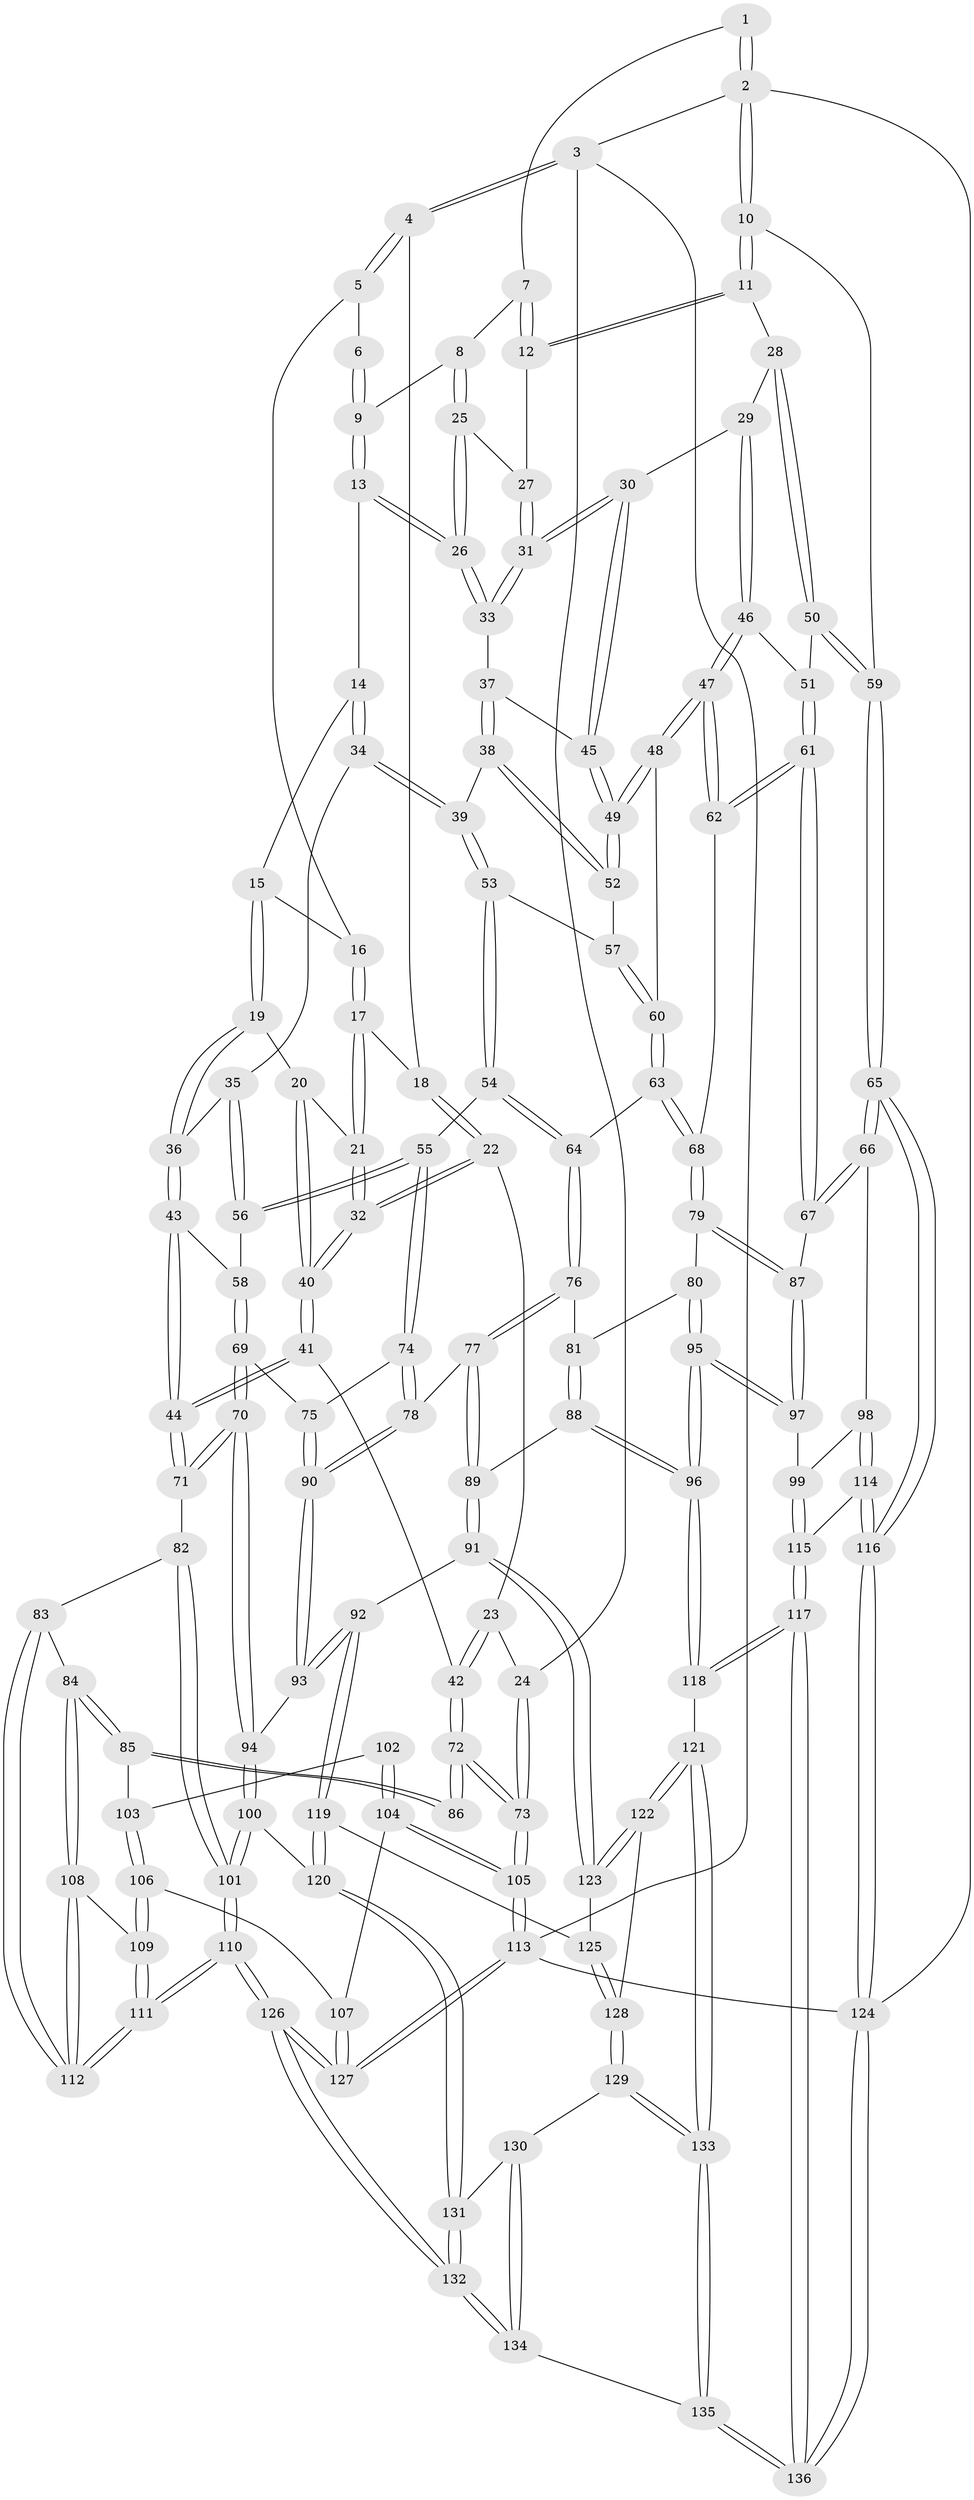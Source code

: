 // Generated by graph-tools (version 1.1) at 2025/03/03/09/25 03:03:27]
// undirected, 136 vertices, 337 edges
graph export_dot {
graph [start="1"]
  node [color=gray90,style=filled];
  1 [pos="+0.8515169453548694+0"];
  2 [pos="+1+0"];
  3 [pos="+0+0"];
  4 [pos="+0+0"];
  5 [pos="+0.38724711076395457+0"];
  6 [pos="+0.638482826252343+0"];
  7 [pos="+0.8507262493344793+0"];
  8 [pos="+0.7656947574247214+0.09738955930598729"];
  9 [pos="+0.6324052462323693+0"];
  10 [pos="+1+0.16019524476093397"];
  11 [pos="+1+0.16519872780888256"];
  12 [pos="+0.9317067216975782+0.10039728440701481"];
  13 [pos="+0.581366325063757+0.10951304705619988"];
  14 [pos="+0.5425135583053898+0.13433034897561116"];
  15 [pos="+0.4315422401538578+0.04909610935051323"];
  16 [pos="+0.3993769360953319+0"];
  17 [pos="+0.23301448955274498+0.11872908607107252"];
  18 [pos="+0.18766228096217463+0.07579234090821231"];
  19 [pos="+0.32211396348899685+0.18986608250225057"];
  20 [pos="+0.3118125641382907+0.18629816098094062"];
  21 [pos="+0.2471371203216036+0.1530118032138465"];
  22 [pos="+0.06280076479434539+0.18718451048746368"];
  23 [pos="+0.04254122640352628+0.1861642466167022"];
  24 [pos="+0+0.013369131640411059"];
  25 [pos="+0.767871980117278+0.1308665246907153"];
  26 [pos="+0.7588225138192529+0.1468935061994626"];
  27 [pos="+0.9257012525993416+0.10402353816623103"];
  28 [pos="+0.9694119744138577+0.25659745736218503"];
  29 [pos="+0.8866090624345265+0.26494863001870245"];
  30 [pos="+0.8837964203380533+0.26159910862847724"];
  31 [pos="+0.8779013224368096+0.25330353468094347"];
  32 [pos="+0.16086863698741588+0.23316882085339918"];
  33 [pos="+0.7611583605443321+0.18645771929657748"];
  34 [pos="+0.5303642909892241+0.25911695362852744"];
  35 [pos="+0.45998572888266404+0.2798560298983737"];
  36 [pos="+0.3817869301630246+0.2829506072712187"];
  37 [pos="+0.728845150823399+0.23662364166147812"];
  38 [pos="+0.546724956566884+0.26254229051488503"];
  39 [pos="+0.5346964626781693+0.2624685849505464"];
  40 [pos="+0.175076245351976+0.3442343664651393"];
  41 [pos="+0.17485791043050466+0.40208613140336485"];
  42 [pos="+0.08940840121989531+0.4107438582689793"];
  43 [pos="+0.3166658962872194+0.3736971516392445"];
  44 [pos="+0.21266975569006805+0.4206663107133977"];
  45 [pos="+0.7409032811722288+0.3165064597691511"];
  46 [pos="+0.8681365083066321+0.3554603831386812"];
  47 [pos="+0.788660078692802+0.3990414968594573"];
  48 [pos="+0.7783055916295375+0.3931866902261017"];
  49 [pos="+0.7425545151804305+0.3453534842981657"];
  50 [pos="+0.9638866860250541+0.38944392202300754"];
  51 [pos="+0.9145657012285101+0.3799609708777516"];
  52 [pos="+0.7107470622472918+0.34779758028833346"];
  53 [pos="+0.5701536862987894+0.3622684322686203"];
  54 [pos="+0.5580643712293369+0.4388985198629339"];
  55 [pos="+0.4955782734007756+0.4747663029562941"];
  56 [pos="+0.4631096699354501+0.449367898966674"];
  57 [pos="+0.6403652932832574+0.37833409349033437"];
  58 [pos="+0.3891784063873729+0.43809946588773563"];
  59 [pos="+1+0.5216014497188339"];
  60 [pos="+0.6743662193299373+0.4425932554224239"];
  61 [pos="+0.8860466916327389+0.5398367923071783"];
  62 [pos="+0.7976069720780001+0.4452732282589388"];
  63 [pos="+0.6520315422020487+0.4768490867270455"];
  64 [pos="+0.6223928001749133+0.48644842159570395"];
  65 [pos="+1+0.5363971874847958"];
  66 [pos="+0.9463865531176224+0.5756372186921029"];
  67 [pos="+0.8987530662066253+0.5594740676874769"];
  68 [pos="+0.7269629212323199+0.5239138692374752"];
  69 [pos="+0.3816935567487343+0.5653675743544244"];
  70 [pos="+0.32645422872358915+0.5905449665428575"];
  71 [pos="+0.24796190846941468+0.5552500474709455"];
  72 [pos="+0+0.47539509050794915"];
  73 [pos="+0+0.4798351824192611"];
  74 [pos="+0.48195515639359754+0.5446009641816132"];
  75 [pos="+0.4296748595664069+0.5638090114858685"];
  76 [pos="+0.6131653933820014+0.5481804601827158"];
  77 [pos="+0.5257280373703251+0.5780047406255097"];
  78 [pos="+0.5140911751962604+0.5716149329868166"];
  79 [pos="+0.7273379509525567+0.5534838652225506"];
  80 [pos="+0.7139256540517254+0.5842509006564217"];
  81 [pos="+0.6224806196509576+0.5589781135165094"];
  82 [pos="+0.2207825854532884+0.5847432382972994"];
  83 [pos="+0.2020162849534409+0.5996047235163852"];
  84 [pos="+0.16242340214526854+0.6187528738194008"];
  85 [pos="+0.1447495650097891+0.6176930817926113"];
  86 [pos="+0.0460410197570965+0.5703423255881505"];
  87 [pos="+0.8892919657484614+0.5639709273668649"];
  88 [pos="+0.6190182121009781+0.6999398226137101"];
  89 [pos="+0.5708745338574862+0.6981668800904189"];
  90 [pos="+0.45747370756259065+0.6798057415195494"];
  91 [pos="+0.5329211825895982+0.7204331185642161"];
  92 [pos="+0.4920441538204048+0.7214182017741172"];
  93 [pos="+0.45682744339838843+0.7021063794346605"];
  94 [pos="+0.3566998521362702+0.7031712075353118"];
  95 [pos="+0.7324564037518875+0.6810322713035519"];
  96 [pos="+0.692568508719342+0.7266212543993954"];
  97 [pos="+0.7423099039288349+0.6787882895825278"];
  98 [pos="+0.8974078136867985+0.7096587365951"];
  99 [pos="+0.847253866181813+0.7137016184622109"];
  100 [pos="+0.30336139350004154+0.8011801818580304"];
  101 [pos="+0.2872146558259149+0.8078699036080538"];
  102 [pos="+0.06889933701736199+0.6674956980024843"];
  103 [pos="+0.09568979229692053+0.663212903651837"];
  104 [pos="+0+0.7326595085488201"];
  105 [pos="+0+0.7443015348676999"];
  106 [pos="+0.10330731338226241+0.7491342060480988"];
  107 [pos="+0.09032130104559448+0.751514242515986"];
  108 [pos="+0.1616558006475085+0.6248168845101348"];
  109 [pos="+0.13798308475753623+0.7513241786695785"];
  110 [pos="+0.24614400082523719+0.83144893848382"];
  111 [pos="+0.2308151102280551+0.815421852664447"];
  112 [pos="+0.2279398801332666+0.798796271415748"];
  113 [pos="+0+1"];
  114 [pos="+0.960225334619455+0.847002680706033"];
  115 [pos="+0.8019950514049449+0.879473409003519"];
  116 [pos="+1+0.9530932306357656"];
  117 [pos="+0.7604960498831685+0.8943989983237182"];
  118 [pos="+0.7164932687124059+0.8577094265028178"];
  119 [pos="+0.45279612616570347+0.8017801712569185"];
  120 [pos="+0.41287099155270746+0.847711897514312"];
  121 [pos="+0.701387873528403+0.8614837383776858"];
  122 [pos="+0.5727163358713971+0.8492310057416879"];
  123 [pos="+0.5373936869251992+0.7644377102226572"];
  124 [pos="+1+1"];
  125 [pos="+0.5076383073432854+0.8170726852169989"];
  126 [pos="+0.06839713797319563+1"];
  127 [pos="+0.02109806170700694+1"];
  128 [pos="+0.5198887859724942+0.8777878787777942"];
  129 [pos="+0.514778999196637+0.8829055431344774"];
  130 [pos="+0.465881991096512+0.9000881565234655"];
  131 [pos="+0.4220705381204005+0.8611996220630362"];
  132 [pos="+0.13032044951887675+1"];
  133 [pos="+0.5825392089083059+0.9563811296521424"];
  134 [pos="+0.4478071663127916+1"];
  135 [pos="+0.49548572572001076+1"];
  136 [pos="+0.7720341539064755+1"];
  1 -- 2;
  1 -- 2;
  1 -- 7;
  2 -- 3;
  2 -- 10;
  2 -- 10;
  2 -- 124;
  3 -- 4;
  3 -- 4;
  3 -- 24;
  3 -- 113;
  4 -- 5;
  4 -- 5;
  4 -- 18;
  5 -- 6;
  5 -- 16;
  6 -- 9;
  6 -- 9;
  7 -- 8;
  7 -- 12;
  7 -- 12;
  8 -- 9;
  8 -- 25;
  8 -- 25;
  9 -- 13;
  9 -- 13;
  10 -- 11;
  10 -- 11;
  10 -- 59;
  11 -- 12;
  11 -- 12;
  11 -- 28;
  12 -- 27;
  13 -- 14;
  13 -- 26;
  13 -- 26;
  14 -- 15;
  14 -- 34;
  14 -- 34;
  15 -- 16;
  15 -- 19;
  15 -- 19;
  16 -- 17;
  16 -- 17;
  17 -- 18;
  17 -- 21;
  17 -- 21;
  18 -- 22;
  18 -- 22;
  19 -- 20;
  19 -- 36;
  19 -- 36;
  20 -- 21;
  20 -- 40;
  20 -- 40;
  21 -- 32;
  21 -- 32;
  22 -- 23;
  22 -- 32;
  22 -- 32;
  23 -- 24;
  23 -- 42;
  23 -- 42;
  24 -- 73;
  24 -- 73;
  25 -- 26;
  25 -- 26;
  25 -- 27;
  26 -- 33;
  26 -- 33;
  27 -- 31;
  27 -- 31;
  28 -- 29;
  28 -- 50;
  28 -- 50;
  29 -- 30;
  29 -- 46;
  29 -- 46;
  30 -- 31;
  30 -- 31;
  30 -- 45;
  30 -- 45;
  31 -- 33;
  31 -- 33;
  32 -- 40;
  32 -- 40;
  33 -- 37;
  34 -- 35;
  34 -- 39;
  34 -- 39;
  35 -- 36;
  35 -- 56;
  35 -- 56;
  36 -- 43;
  36 -- 43;
  37 -- 38;
  37 -- 38;
  37 -- 45;
  38 -- 39;
  38 -- 52;
  38 -- 52;
  39 -- 53;
  39 -- 53;
  40 -- 41;
  40 -- 41;
  41 -- 42;
  41 -- 44;
  41 -- 44;
  42 -- 72;
  42 -- 72;
  43 -- 44;
  43 -- 44;
  43 -- 58;
  44 -- 71;
  44 -- 71;
  45 -- 49;
  45 -- 49;
  46 -- 47;
  46 -- 47;
  46 -- 51;
  47 -- 48;
  47 -- 48;
  47 -- 62;
  47 -- 62;
  48 -- 49;
  48 -- 49;
  48 -- 60;
  49 -- 52;
  49 -- 52;
  50 -- 51;
  50 -- 59;
  50 -- 59;
  51 -- 61;
  51 -- 61;
  52 -- 57;
  53 -- 54;
  53 -- 54;
  53 -- 57;
  54 -- 55;
  54 -- 64;
  54 -- 64;
  55 -- 56;
  55 -- 56;
  55 -- 74;
  55 -- 74;
  56 -- 58;
  57 -- 60;
  57 -- 60;
  58 -- 69;
  58 -- 69;
  59 -- 65;
  59 -- 65;
  60 -- 63;
  60 -- 63;
  61 -- 62;
  61 -- 62;
  61 -- 67;
  61 -- 67;
  62 -- 68;
  63 -- 64;
  63 -- 68;
  63 -- 68;
  64 -- 76;
  64 -- 76;
  65 -- 66;
  65 -- 66;
  65 -- 116;
  65 -- 116;
  66 -- 67;
  66 -- 67;
  66 -- 98;
  67 -- 87;
  68 -- 79;
  68 -- 79;
  69 -- 70;
  69 -- 70;
  69 -- 75;
  70 -- 71;
  70 -- 71;
  70 -- 94;
  70 -- 94;
  71 -- 82;
  72 -- 73;
  72 -- 73;
  72 -- 86;
  72 -- 86;
  73 -- 105;
  73 -- 105;
  74 -- 75;
  74 -- 78;
  74 -- 78;
  75 -- 90;
  75 -- 90;
  76 -- 77;
  76 -- 77;
  76 -- 81;
  77 -- 78;
  77 -- 89;
  77 -- 89;
  78 -- 90;
  78 -- 90;
  79 -- 80;
  79 -- 87;
  79 -- 87;
  80 -- 81;
  80 -- 95;
  80 -- 95;
  81 -- 88;
  81 -- 88;
  82 -- 83;
  82 -- 101;
  82 -- 101;
  83 -- 84;
  83 -- 112;
  83 -- 112;
  84 -- 85;
  84 -- 85;
  84 -- 108;
  84 -- 108;
  85 -- 86;
  85 -- 86;
  85 -- 103;
  87 -- 97;
  87 -- 97;
  88 -- 89;
  88 -- 96;
  88 -- 96;
  89 -- 91;
  89 -- 91;
  90 -- 93;
  90 -- 93;
  91 -- 92;
  91 -- 123;
  91 -- 123;
  92 -- 93;
  92 -- 93;
  92 -- 119;
  92 -- 119;
  93 -- 94;
  94 -- 100;
  94 -- 100;
  95 -- 96;
  95 -- 96;
  95 -- 97;
  95 -- 97;
  96 -- 118;
  96 -- 118;
  97 -- 99;
  98 -- 99;
  98 -- 114;
  98 -- 114;
  99 -- 115;
  99 -- 115;
  100 -- 101;
  100 -- 101;
  100 -- 120;
  101 -- 110;
  101 -- 110;
  102 -- 103;
  102 -- 104;
  102 -- 104;
  103 -- 106;
  103 -- 106;
  104 -- 105;
  104 -- 105;
  104 -- 107;
  105 -- 113;
  105 -- 113;
  106 -- 107;
  106 -- 109;
  106 -- 109;
  107 -- 127;
  107 -- 127;
  108 -- 109;
  108 -- 112;
  108 -- 112;
  109 -- 111;
  109 -- 111;
  110 -- 111;
  110 -- 111;
  110 -- 126;
  110 -- 126;
  111 -- 112;
  111 -- 112;
  113 -- 127;
  113 -- 127;
  113 -- 124;
  114 -- 115;
  114 -- 116;
  114 -- 116;
  115 -- 117;
  115 -- 117;
  116 -- 124;
  116 -- 124;
  117 -- 118;
  117 -- 118;
  117 -- 136;
  117 -- 136;
  118 -- 121;
  119 -- 120;
  119 -- 120;
  119 -- 125;
  120 -- 131;
  120 -- 131;
  121 -- 122;
  121 -- 122;
  121 -- 133;
  121 -- 133;
  122 -- 123;
  122 -- 123;
  122 -- 128;
  123 -- 125;
  124 -- 136;
  124 -- 136;
  125 -- 128;
  125 -- 128;
  126 -- 127;
  126 -- 127;
  126 -- 132;
  126 -- 132;
  128 -- 129;
  128 -- 129;
  129 -- 130;
  129 -- 133;
  129 -- 133;
  130 -- 131;
  130 -- 134;
  130 -- 134;
  131 -- 132;
  131 -- 132;
  132 -- 134;
  132 -- 134;
  133 -- 135;
  133 -- 135;
  134 -- 135;
  135 -- 136;
  135 -- 136;
}
